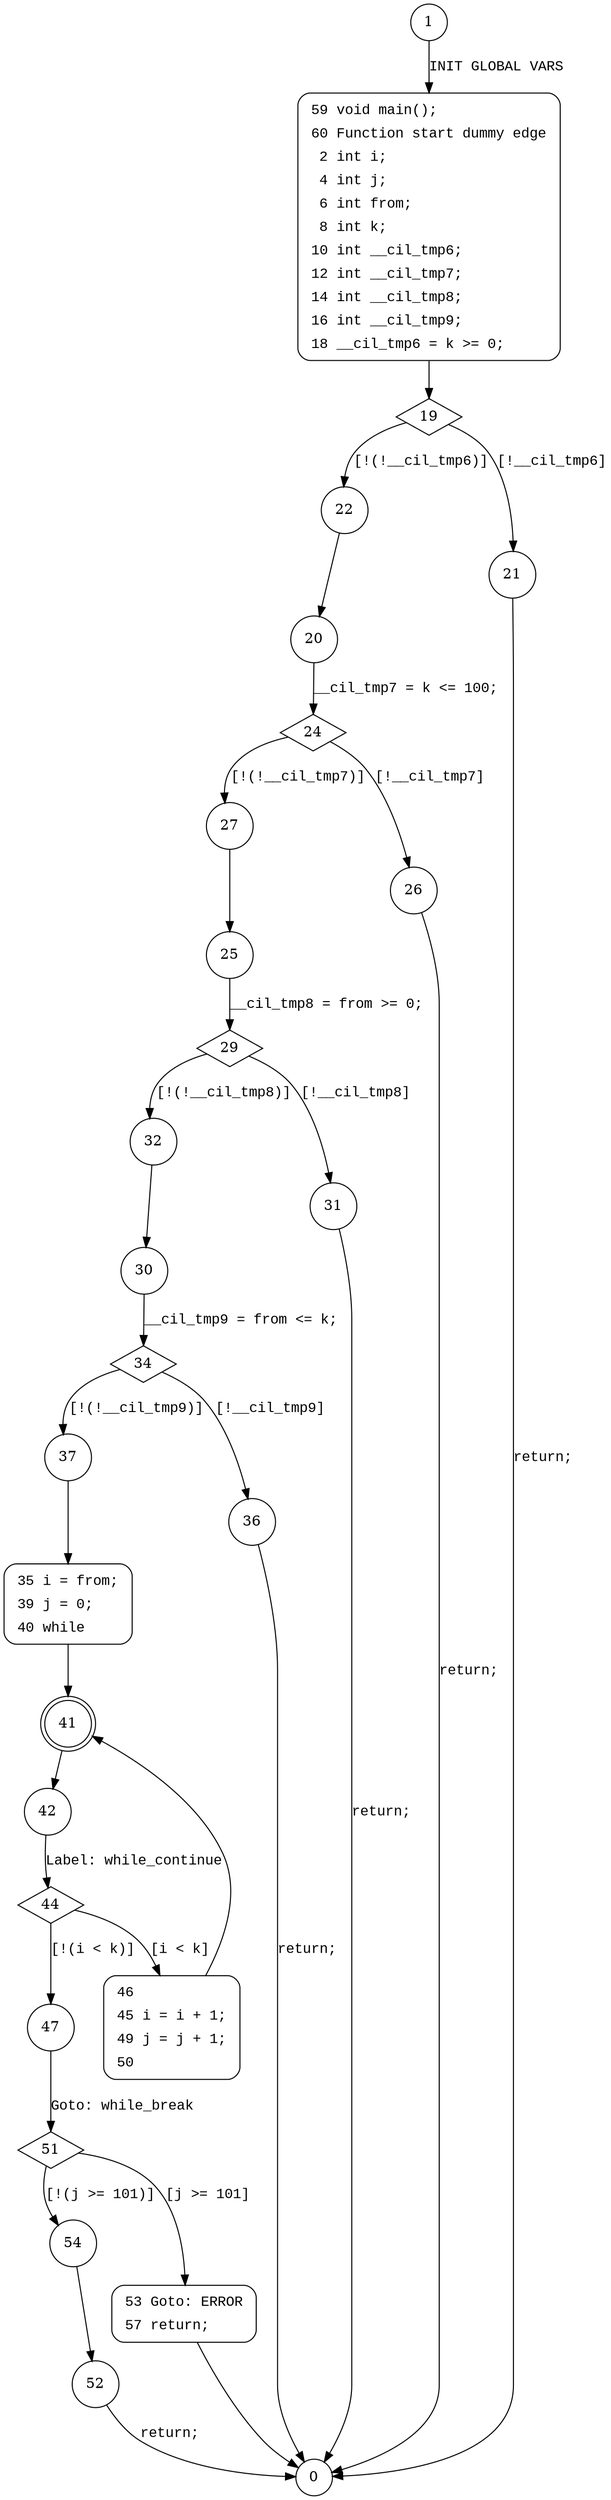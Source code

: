 digraph main {
1 [shape="circle"]
59 [shape="circle"]
19 [shape="diamond"]
22 [shape="circle"]
21 [shape="circle"]
20 [shape="circle"]
24 [shape="diamond"]
27 [shape="circle"]
26 [shape="circle"]
25 [shape="circle"]
29 [shape="diamond"]
32 [shape="circle"]
31 [shape="circle"]
30 [shape="circle"]
34 [shape="diamond"]
37 [shape="circle"]
36 [shape="circle"]
35 [shape="circle"]
41 [shape="doublecircle"]
42 [shape="circle"]
44 [shape="diamond"]
47 [shape="circle"]
46 [shape="circle"]
51 [shape="diamond"]
54 [shape="circle"]
53 [shape="circle"]
52 [shape="circle"]
0 [shape="circle"]
59 [style="filled,bold" penwidth="1" fillcolor="white" fontname="Courier New" shape="Mrecord" label=<<table border="0" cellborder="0" cellpadding="3" bgcolor="white"><tr><td align="right">59</td><td align="left">void main();</td></tr><tr><td align="right">60</td><td align="left">Function start dummy edge</td></tr><tr><td align="right">2</td><td align="left">int i;</td></tr><tr><td align="right">4</td><td align="left">int j;</td></tr><tr><td align="right">6</td><td align="left">int from;</td></tr><tr><td align="right">8</td><td align="left">int k;</td></tr><tr><td align="right">10</td><td align="left">int __cil_tmp6;</td></tr><tr><td align="right">12</td><td align="left">int __cil_tmp7;</td></tr><tr><td align="right">14</td><td align="left">int __cil_tmp8;</td></tr><tr><td align="right">16</td><td align="left">int __cil_tmp9;</td></tr><tr><td align="right">18</td><td align="left">__cil_tmp6 = k &gt;= 0;</td></tr></table>>]
59 -> 19[label=""]
35 [style="filled,bold" penwidth="1" fillcolor="white" fontname="Courier New" shape="Mrecord" label=<<table border="0" cellborder="0" cellpadding="3" bgcolor="white"><tr><td align="right">35</td><td align="left">i = from;</td></tr><tr><td align="right">39</td><td align="left">j = 0;</td></tr><tr><td align="right">40</td><td align="left">while</td></tr></table>>]
35 -> 41[label=""]
46 [style="filled,bold" penwidth="1" fillcolor="white" fontname="Courier New" shape="Mrecord" label=<<table border="0" cellborder="0" cellpadding="3" bgcolor="white"><tr><td align="right">46</td><td align="left"></td></tr><tr><td align="right">45</td><td align="left">i = i + 1;</td></tr><tr><td align="right">49</td><td align="left">j = j + 1;</td></tr><tr><td align="right">50</td><td align="left"></td></tr></table>>]
46 -> 41[label=""]
53 [style="filled,bold" penwidth="1" fillcolor="white" fontname="Courier New" shape="Mrecord" label=<<table border="0" cellborder="0" cellpadding="3" bgcolor="white"><tr><td align="right">53</td><td align="left">Goto: ERROR</td></tr><tr><td align="right">57</td><td align="left">return;</td></tr></table>>]
53 -> 0[label=""]
1 -> 59 [label="INIT GLOBAL VARS" fontname="Courier New"]
19 -> 22 [label="[!(!__cil_tmp6)]" fontname="Courier New"]
19 -> 21 [label="[!__cil_tmp6]" fontname="Courier New"]
22 -> 20 [label="" fontname="Courier New"]
24 -> 27 [label="[!(!__cil_tmp7)]" fontname="Courier New"]
24 -> 26 [label="[!__cil_tmp7]" fontname="Courier New"]
27 -> 25 [label="" fontname="Courier New"]
29 -> 32 [label="[!(!__cil_tmp8)]" fontname="Courier New"]
29 -> 31 [label="[!__cil_tmp8]" fontname="Courier New"]
32 -> 30 [label="" fontname="Courier New"]
34 -> 37 [label="[!(!__cil_tmp9)]" fontname="Courier New"]
34 -> 36 [label="[!__cil_tmp9]" fontname="Courier New"]
37 -> 35 [label="" fontname="Courier New"]
41 -> 42 [label="" fontname="Courier New"]
44 -> 47 [label="[!(i < k)]" fontname="Courier New"]
44 -> 46 [label="[i < k]" fontname="Courier New"]
47 -> 51 [label="Goto: while_break" fontname="Courier New"]
51 -> 54 [label="[!(j >= 101)]" fontname="Courier New"]
51 -> 53 [label="[j >= 101]" fontname="Courier New"]
54 -> 52 [label="" fontname="Courier New"]
21 -> 0 [label="return;" fontname="Courier New"]
20 -> 24 [label="__cil_tmp7 = k <= 100;" fontname="Courier New"]
26 -> 0 [label="return;" fontname="Courier New"]
25 -> 29 [label="__cil_tmp8 = from >= 0;" fontname="Courier New"]
31 -> 0 [label="return;" fontname="Courier New"]
30 -> 34 [label="__cil_tmp9 = from <= k;" fontname="Courier New"]
36 -> 0 [label="return;" fontname="Courier New"]
42 -> 44 [label="Label: while_continue" fontname="Courier New"]
52 -> 0 [label="return;" fontname="Courier New"]
}